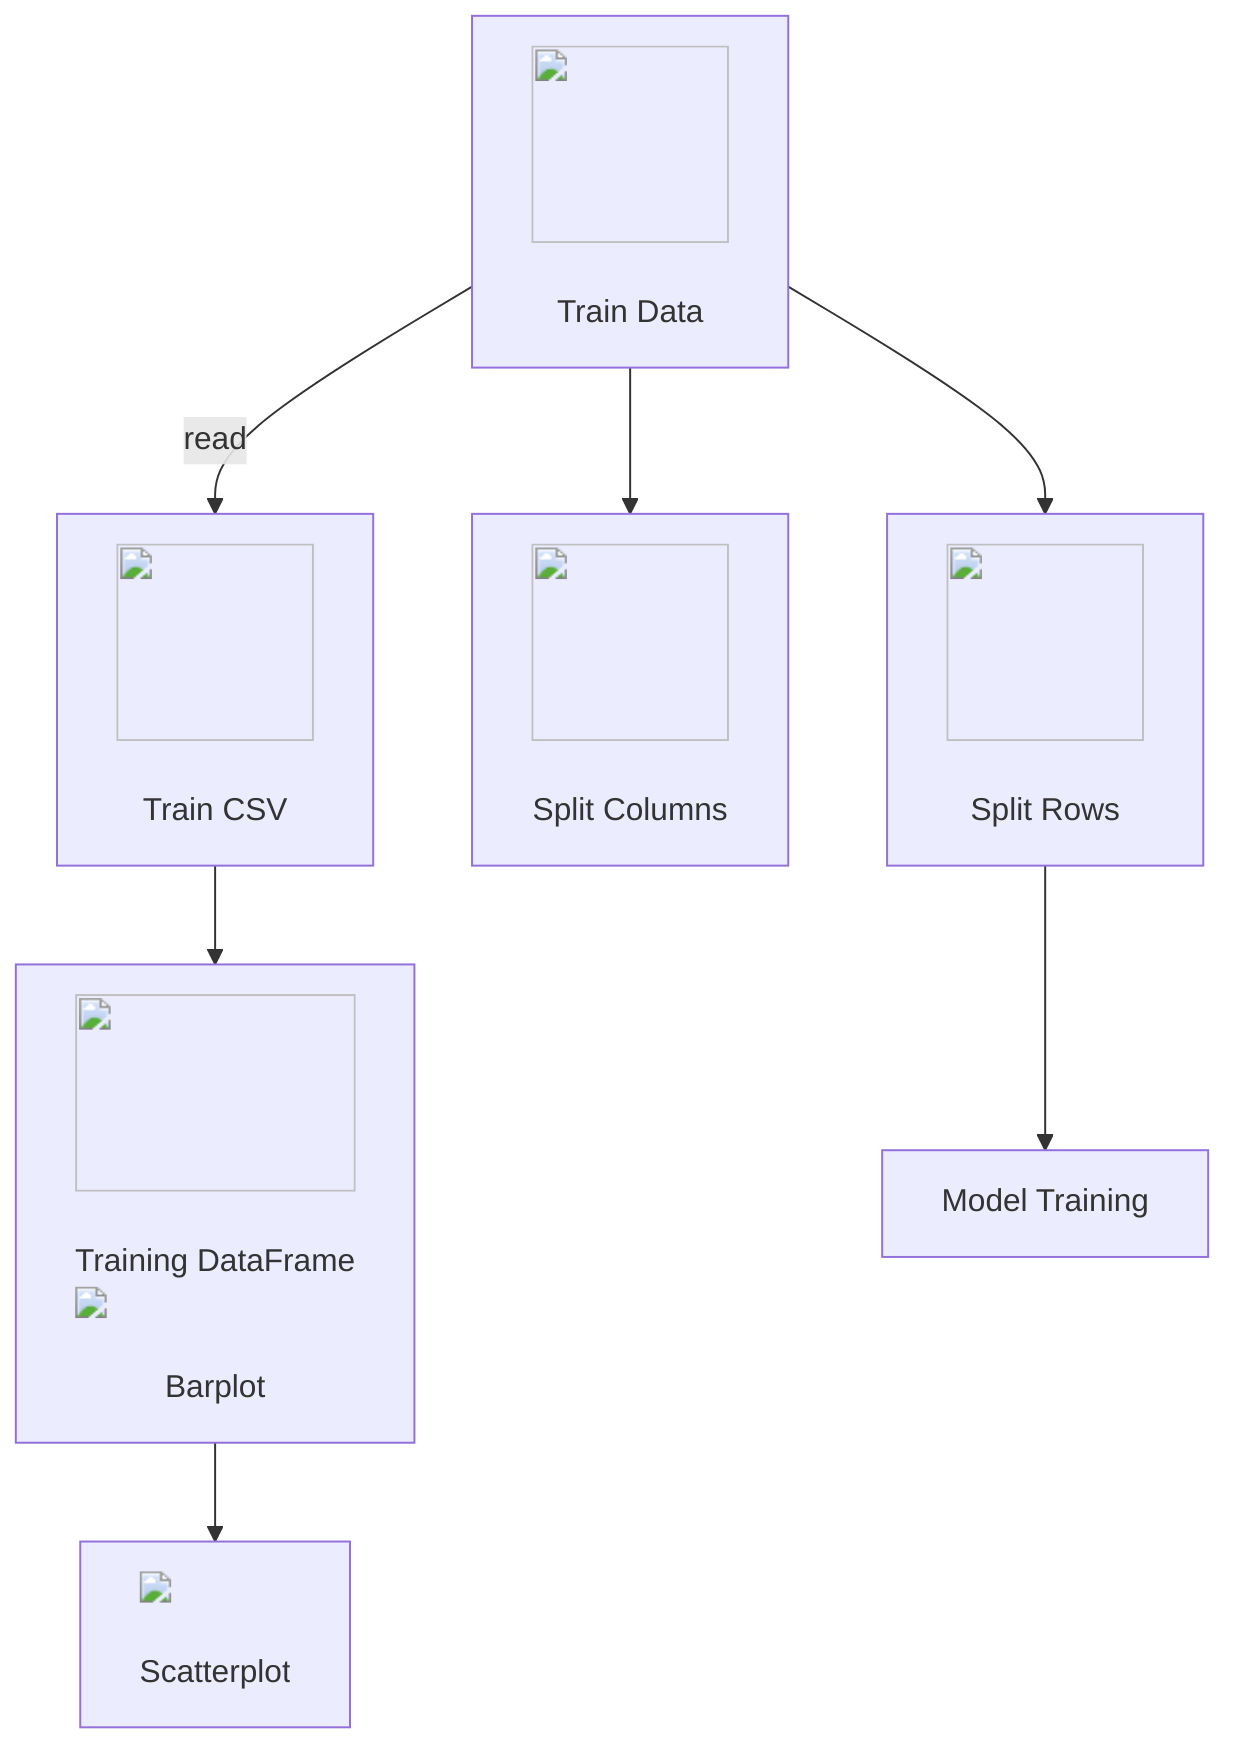 graph TD;
    A["<img src='icons/database.svg' width=100 height=100/> <br/> Train Data"] -->|"read"| B["<img src='icons/file.svg' width=100 height=100/> <br/> Train CSV"];
    B --> C["<img src='icons/table.svg' width=100 height=100/> <br/> Training DataFrame<br/><img src='dummy_plots/barplot_template.svg'/> <br/> Barplot"];
    C --> D["<img src='dummy_plots/scatter_plot_template.svg'/> <br/> Scatterplot"];
    A --> E["<img src='icons/column_split.svg' width=100 height=100/> <br/> Split Columns"];
    A --> F["<img src='icons/row_split.svg' width=100 height=100/> <br/> Split Rows"];
    F --> G["Model Training"];